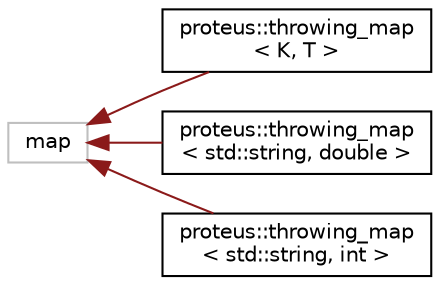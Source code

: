 digraph "Graphical Class Hierarchy"
{
 // LATEX_PDF_SIZE
  edge [fontname="Helvetica",fontsize="10",labelfontname="Helvetica",labelfontsize="10"];
  node [fontname="Helvetica",fontsize="10",shape=record];
  rankdir="LR";
  Node224 [label="map",height=0.2,width=0.4,color="grey75", fillcolor="white", style="filled",tooltip=" "];
  Node224 -> Node0 [dir="back",color="firebrick4",fontsize="10",style="solid",fontname="Helvetica"];
  Node0 [label="proteus::throwing_map\l\< K, T \>",height=0.2,width=0.4,color="black", fillcolor="white", style="filled",URL="$da/dab/classproteus_1_1throwing__map.html",tooltip=" "];
  Node224 -> Node226 [dir="back",color="firebrick4",fontsize="10",style="solid",fontname="Helvetica"];
  Node226 [label="proteus::throwing_map\l\< std::string, double \>",height=0.2,width=0.4,color="black", fillcolor="white", style="filled",URL="$da/dab/classproteus_1_1throwing__map.html",tooltip=" "];
  Node224 -> Node227 [dir="back",color="firebrick4",fontsize="10",style="solid",fontname="Helvetica"];
  Node227 [label="proteus::throwing_map\l\< std::string, int \>",height=0.2,width=0.4,color="black", fillcolor="white", style="filled",URL="$da/dab/classproteus_1_1throwing__map.html",tooltip=" "];
}
